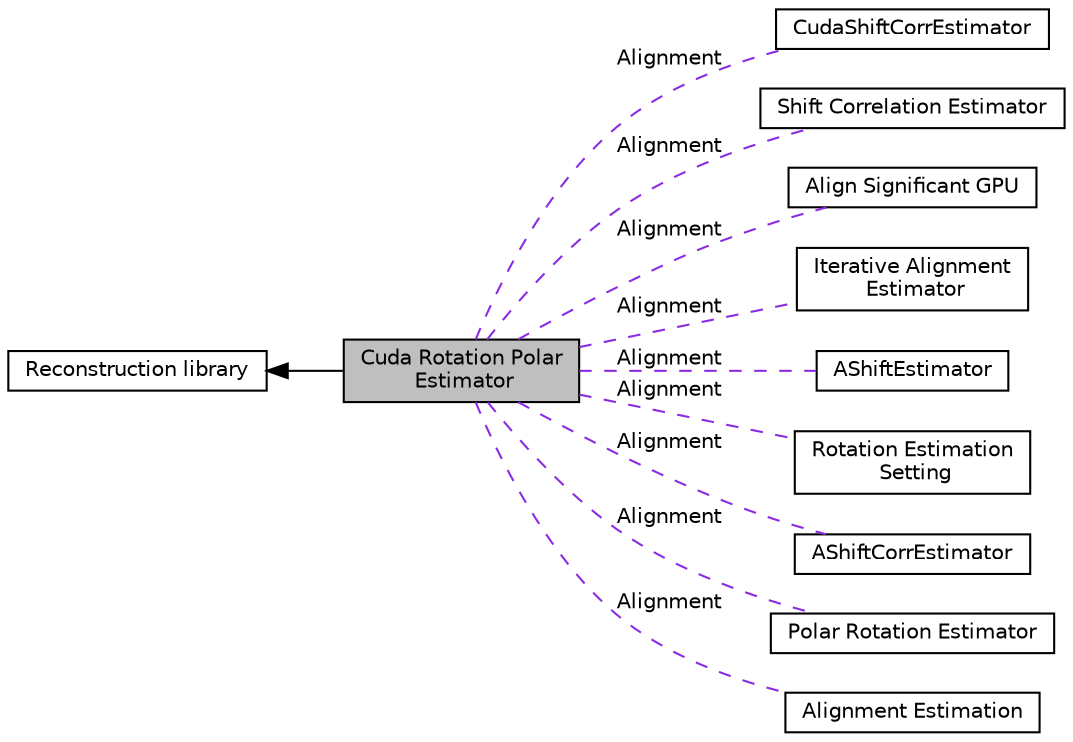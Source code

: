digraph "Cuda Rotation Polar Estimator"
{
  edge [fontname="Helvetica",fontsize="10",labelfontname="Helvetica",labelfontsize="10"];
  node [fontname="Helvetica",fontsize="10",shape=record];
  rankdir=LR;
  Node10 [label="CudaShiftCorrEstimator",height=0.2,width=0.4,color="black", fillcolor="white", style="filled",URL="$group__CudaShiftCorrEstimator.html"];
  Node8 [label="Shift Correlation Estimator",height=0.2,width=0.4,color="black", fillcolor="white", style="filled",URL="$group__ShiftCorrEstimator.html"];
  Node9 [label="Align Significant GPU",height=0.2,width=0.4,color="black", fillcolor="white", style="filled",URL="$group__ProgAlignSignificantGPU.html"];
  Node6 [label="Iterative Alignment\l Estimator",height=0.2,width=0.4,color="black", fillcolor="white", style="filled",URL="$group__IterativeAlignmentEstimator.html"];
  Node5 [label="AShiftEstimator",height=0.2,width=0.4,color="black", fillcolor="white", style="filled",URL="$group__AShiftEstimator.html"];
  Node3 [label="Rotation Estimation\l Setting",height=0.2,width=0.4,color="black", fillcolor="white", style="filled",URL="$group__RotationEstimationSetting.html"];
  Node0 [label="Cuda Rotation Polar\l Estimator",height=0.2,width=0.4,color="black", fillcolor="grey75", style="filled", fontcolor="black"];
  Node1 [label="Reconstruction library",height=0.2,width=0.4,color="black", fillcolor="white", style="filled",URL="$group__ReconsLibrary.html"];
  Node4 [label="AShiftCorrEstimator",height=0.2,width=0.4,color="black", fillcolor="white", style="filled",URL="$group__AShiftCorrEstimator.html"];
  Node7 [label="Polar Rotation Estimator",height=0.2,width=0.4,color="black", fillcolor="white", style="filled",URL="$group__PolarRotationEstimator.html"];
  Node2 [label="Alignment Estimation",height=0.2,width=0.4,color="black", fillcolor="white", style="filled",URL="$group__Alignment.html"];
  Node1->Node0 [shape=plaintext, dir="back", style="solid"];
  Node0->Node2 [shape=plaintext, label="Alignment", color="blueviolet", dir="none", style="dashed"];
  Node0->Node3 [shape=plaintext, label="Alignment", color="blueviolet", dir="none", style="dashed"];
  Node0->Node4 [shape=plaintext, label="Alignment", color="blueviolet", dir="none", style="dashed"];
  Node0->Node5 [shape=plaintext, label="Alignment", color="blueviolet", dir="none", style="dashed"];
  Node0->Node6 [shape=plaintext, label="Alignment", color="blueviolet", dir="none", style="dashed"];
  Node0->Node7 [shape=plaintext, label="Alignment", color="blueviolet", dir="none", style="dashed"];
  Node0->Node8 [shape=plaintext, label="Alignment", color="blueviolet", dir="none", style="dashed"];
  Node0->Node9 [shape=plaintext, label="Alignment", color="blueviolet", dir="none", style="dashed"];
  Node0->Node10 [shape=plaintext, label="Alignment", color="blueviolet", dir="none", style="dashed"];
}
